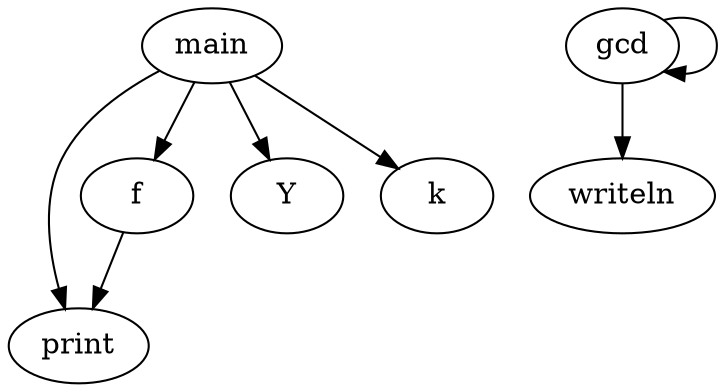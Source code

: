 digraph {
  0 [label="print"];
  1 [label="f"];
  2 [label="gcd"];
  3 [label="Y"];
  4 [label="k"];
  5 [label="writeln"];
  6 [label="main"];
  6 -> 3 [label=""];
  6 -> 1 [label=""];
  2 -> 5 [label=""];
  1 -> 0 [label=""];
  2 -> 2 [label=""];
  6 -> 0 [label=""];
  6 -> 4 [label=""];
}
